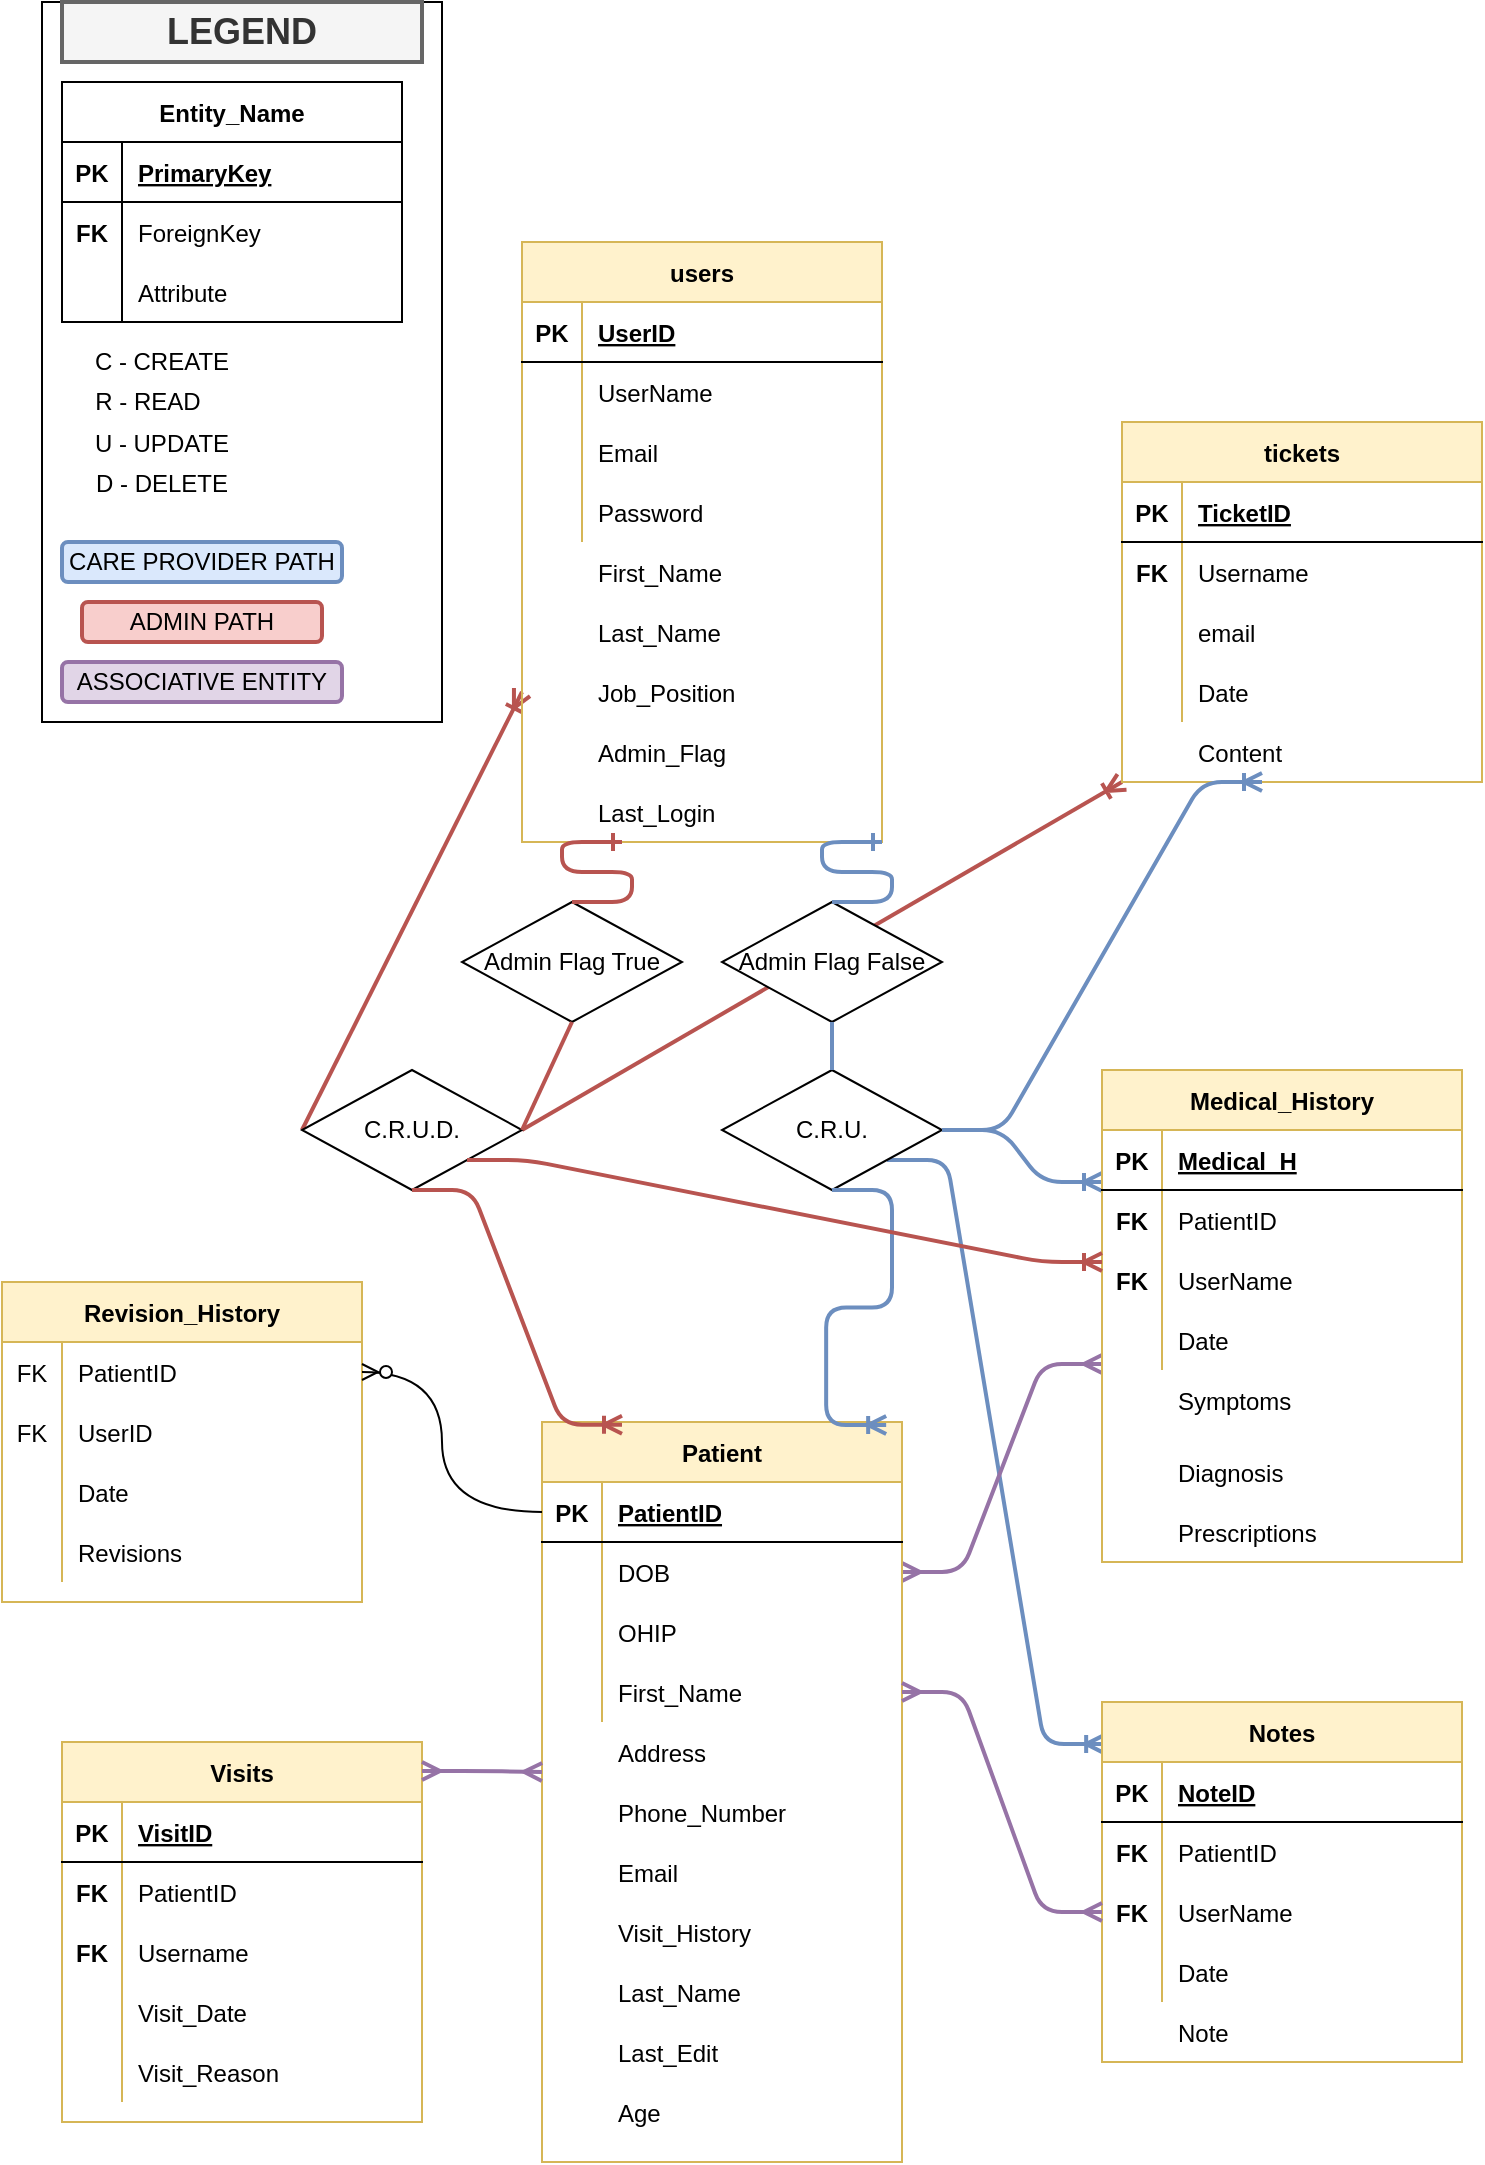 <mxfile version="14.8.6" type="device"><diagram id="3YZWn3QGLzififU0Lp0x" name="Page-1"><mxGraphModel dx="1877" dy="1612" grid="1" gridSize="10" guides="1" tooltips="1" connect="1" arrows="1" fold="1" page="1" pageScale="1" pageWidth="850" pageHeight="1100" math="0" shadow="0"><root><mxCell id="0"/><mxCell id="1" parent="0"/><mxCell id="DFQiEdYQeEmyRxxQ1sMs-18" value="" style="fontSize=12;html=1;endArrow=ERoneToMany;fillColor=#f8cecc;strokeColor=#b85450;strokeWidth=2;entryX=0;entryY=1;entryDx=0;entryDy=0;exitX=1;exitY=0.5;exitDx=0;exitDy=0;" parent="1" source="1s4Ber5O-nqfvoZF17Vu-79" target="DFQiEdYQeEmyRxxQ1sMs-1" edge="1"><mxGeometry width="100" height="100" relative="1" as="geometry"><mxPoint x="-590" y="-530" as="sourcePoint"/><mxPoint x="-580" y="-735" as="targetPoint"/></mxGeometry></mxCell><mxCell id="8oX_vaie-zXHeBbCJO-w-2" value="" style="edgeStyle=entityRelationEdgeStyle;fontSize=12;html=1;endArrow=ERoneToMany;entryX=0;entryY=0.867;entryDx=0;entryDy=0;entryPerimeter=0;fillColor=#dae8fc;strokeColor=#6c8ebf;strokeWidth=2;exitX=1;exitY=0.5;exitDx=0;exitDy=0;" parent="1" source="1s4Ber5O-nqfvoZF17Vu-80" target="xZL-qFnUQUyak9SlZ6Li-28" edge="1"><mxGeometry width="100" height="100" relative="1" as="geometry"><mxPoint x="-360" y="-550" as="sourcePoint"/><mxPoint x="-397.92" y="-368.52" as="targetPoint"/></mxGeometry></mxCell><mxCell id="8oX_vaie-zXHeBbCJO-w-3" value="" style="edgeStyle=entityRelationEdgeStyle;fontSize=12;html=1;endArrow=ERoneToMany;entryX=0.006;entryY=0.117;entryDx=0;entryDy=0;entryPerimeter=0;fillColor=#dae8fc;strokeColor=#6c8ebf;strokeWidth=2;exitX=1;exitY=1;exitDx=0;exitDy=0;" parent="1" source="1s4Ber5O-nqfvoZF17Vu-80" target="Gpl05uFU_-bUYU5mh2og-97" edge="1"><mxGeometry width="100" height="100" relative="1" as="geometry"><mxPoint x="-370" y="-516" as="sourcePoint"/><mxPoint x="-290" y="-489.99" as="targetPoint"/></mxGeometry></mxCell><mxCell id="xZL-qFnUQUyak9SlZ6Li-52" value="" style="edgeStyle=entityRelationEdgeStyle;fontSize=12;html=1;endArrow=ERmany;startArrow=ERmany;exitX=1;exitY=0.5;exitDx=0;exitDy=0;entryX=0;entryY=0.9;entryDx=0;entryDy=0;entryPerimeter=0;fillColor=#e1d5e7;strokeColor=#9673a6;strokeWidth=2;" parent="1" source="Gpl05uFU_-bUYU5mh2og-5" target="xZL-qFnUQUyak9SlZ6Li-37" edge="1"><mxGeometry width="100" height="100" relative="1" as="geometry"><mxPoint x="-390" y="-235" as="sourcePoint"/><mxPoint x="-240" y="-520" as="targetPoint"/></mxGeometry></mxCell><mxCell id="iMjjGklO4MdIPEDKhw3m-1" value="" style="fontSize=12;html=1;endArrow=ERoneToMany;fillColor=#f8cecc;strokeColor=#b85450;strokeWidth=2;exitX=0;exitY=0.5;exitDx=0;exitDy=0;entryX=0;entryY=0.75;entryDx=0;entryDy=0;" parent="1" source="1s4Ber5O-nqfvoZF17Vu-79" target="1s4Ber5O-nqfvoZF17Vu-39" edge="1"><mxGeometry width="100" height="100" relative="1" as="geometry"><mxPoint x="-730" y="-480" as="sourcePoint"/><mxPoint x="-590" y="-720" as="targetPoint"/></mxGeometry></mxCell><mxCell id="1s4Ber5O-nqfvoZF17Vu-122" value="" style="rounded=0;whiteSpace=wrap;html=1;" parent="1" vertex="1"><mxGeometry x="-830" y="-1090" width="200" height="360" as="geometry"/></mxCell><mxCell id="Gpl05uFU_-bUYU5mh2og-1" value="Patient" style="shape=table;startSize=30;container=1;collapsible=1;childLayout=tableLayout;fixedRows=1;rowLines=0;fontStyle=1;align=center;resizeLast=1;fillColor=#fff2cc;strokeColor=#d6b656;" parent="1" vertex="1"><mxGeometry x="-580" y="-380" width="180" height="370" as="geometry"/></mxCell><mxCell id="Gpl05uFU_-bUYU5mh2og-2" value="" style="shape=partialRectangle;collapsible=0;dropTarget=0;pointerEvents=0;fillColor=none;top=0;left=0;bottom=1;right=0;points=[[0,0.5],[1,0.5]];portConstraint=eastwest;" parent="Gpl05uFU_-bUYU5mh2og-1" vertex="1"><mxGeometry y="30" width="180" height="30" as="geometry"/></mxCell><mxCell id="Gpl05uFU_-bUYU5mh2og-3" value="PK" style="shape=partialRectangle;connectable=0;fillColor=none;top=0;left=0;bottom=0;right=0;fontStyle=1;overflow=hidden;" parent="Gpl05uFU_-bUYU5mh2og-2" vertex="1"><mxGeometry width="30" height="30" as="geometry"/></mxCell><mxCell id="Gpl05uFU_-bUYU5mh2og-4" value="PatientID" style="shape=partialRectangle;connectable=0;fillColor=none;top=0;left=0;bottom=0;right=0;align=left;spacingLeft=6;fontStyle=5;overflow=hidden;" parent="Gpl05uFU_-bUYU5mh2og-2" vertex="1"><mxGeometry x="30" width="150" height="30" as="geometry"/></mxCell><mxCell id="Gpl05uFU_-bUYU5mh2og-5" value="" style="shape=partialRectangle;collapsible=0;dropTarget=0;pointerEvents=0;fillColor=none;top=0;left=0;bottom=0;right=0;points=[[0,0.5],[1,0.5]];portConstraint=eastwest;" parent="Gpl05uFU_-bUYU5mh2og-1" vertex="1"><mxGeometry y="60" width="180" height="30" as="geometry"/></mxCell><mxCell id="Gpl05uFU_-bUYU5mh2og-6" value="" style="shape=partialRectangle;connectable=0;fillColor=none;top=0;left=0;bottom=0;right=0;editable=1;overflow=hidden;" parent="Gpl05uFU_-bUYU5mh2og-5" vertex="1"><mxGeometry width="30" height="30" as="geometry"/></mxCell><mxCell id="Gpl05uFU_-bUYU5mh2og-7" value="DOB" style="shape=partialRectangle;connectable=0;fillColor=none;top=0;left=0;bottom=0;right=0;align=left;spacingLeft=6;overflow=hidden;" parent="Gpl05uFU_-bUYU5mh2og-5" vertex="1"><mxGeometry x="30" width="150" height="30" as="geometry"/></mxCell><mxCell id="Gpl05uFU_-bUYU5mh2og-8" value="" style="shape=partialRectangle;collapsible=0;dropTarget=0;pointerEvents=0;fillColor=none;top=0;left=0;bottom=0;right=0;points=[[0,0.5],[1,0.5]];portConstraint=eastwest;" parent="Gpl05uFU_-bUYU5mh2og-1" vertex="1"><mxGeometry y="90" width="180" height="30" as="geometry"/></mxCell><mxCell id="Gpl05uFU_-bUYU5mh2og-9" value="" style="shape=partialRectangle;connectable=0;fillColor=none;top=0;left=0;bottom=0;right=0;editable=1;overflow=hidden;" parent="Gpl05uFU_-bUYU5mh2og-8" vertex="1"><mxGeometry width="30" height="30" as="geometry"/></mxCell><mxCell id="Gpl05uFU_-bUYU5mh2og-10" value="OHIP" style="shape=partialRectangle;connectable=0;fillColor=none;top=0;left=0;bottom=0;right=0;align=left;spacingLeft=6;overflow=hidden;" parent="Gpl05uFU_-bUYU5mh2og-8" vertex="1"><mxGeometry x="30" width="150" height="30" as="geometry"/></mxCell><mxCell id="Gpl05uFU_-bUYU5mh2og-11" value="" style="shape=partialRectangle;collapsible=0;dropTarget=0;pointerEvents=0;fillColor=none;top=0;left=0;bottom=0;right=0;points=[[0,0.5],[1,0.5]];portConstraint=eastwest;" parent="Gpl05uFU_-bUYU5mh2og-1" vertex="1"><mxGeometry y="120" width="180" height="30" as="geometry"/></mxCell><mxCell id="Gpl05uFU_-bUYU5mh2og-12" value="" style="shape=partialRectangle;connectable=0;fillColor=none;top=0;left=0;bottom=0;right=0;editable=1;overflow=hidden;" parent="Gpl05uFU_-bUYU5mh2og-11" vertex="1"><mxGeometry width="30" height="30" as="geometry"/></mxCell><mxCell id="Gpl05uFU_-bUYU5mh2og-13" value="First_Name" style="shape=partialRectangle;connectable=0;fillColor=none;top=0;left=0;bottom=0;right=0;align=left;spacingLeft=6;overflow=hidden;" parent="Gpl05uFU_-bUYU5mh2og-11" vertex="1"><mxGeometry x="30" width="150" height="30" as="geometry"/></mxCell><mxCell id="Gpl05uFU_-bUYU5mh2og-16" value="Visit_History" style="shape=partialRectangle;connectable=0;fillColor=none;top=0;left=0;bottom=0;right=0;align=left;spacingLeft=6;overflow=hidden;" parent="1" vertex="1"><mxGeometry x="-550" y="-140" width="150" height="30" as="geometry"/></mxCell><mxCell id="Gpl05uFU_-bUYU5mh2og-33" value="Address" style="shape=partialRectangle;connectable=0;fillColor=none;top=0;left=0;bottom=0;right=0;align=left;spacingLeft=6;overflow=hidden;" parent="1" vertex="1"><mxGeometry x="-550" y="-230" width="150" height="30" as="geometry"/></mxCell><mxCell id="Gpl05uFU_-bUYU5mh2og-34" value="Phone_Number" style="shape=partialRectangle;connectable=0;fillColor=none;top=0;left=0;bottom=0;right=0;align=left;spacingLeft=6;overflow=hidden;" parent="1" vertex="1"><mxGeometry x="-550" y="-200" width="150" height="30" as="geometry"/></mxCell><mxCell id="Gpl05uFU_-bUYU5mh2og-35" value="Email" style="shape=partialRectangle;connectable=0;fillColor=none;top=0;left=0;bottom=0;right=0;align=left;spacingLeft=6;overflow=hidden;" parent="1" vertex="1"><mxGeometry x="-550" y="-170" width="150" height="30" as="geometry"/></mxCell><mxCell id="Gpl05uFU_-bUYU5mh2og-95" value="Last_Name" style="shape=partialRectangle;connectable=0;fillColor=none;top=0;left=0;bottom=0;right=0;align=left;spacingLeft=6;overflow=hidden;" parent="1" vertex="1"><mxGeometry x="-550" y="-110" width="150" height="30" as="geometry"/></mxCell><mxCell id="Gpl05uFU_-bUYU5mh2og-97" value="Notes" style="shape=table;startSize=30;container=1;collapsible=1;childLayout=tableLayout;fixedRows=1;rowLines=0;fontStyle=1;align=center;resizeLast=1;fillColor=#fff2cc;strokeColor=#d6b656;" parent="1" vertex="1"><mxGeometry x="-300" y="-240" width="180" height="180" as="geometry"/></mxCell><mxCell id="Gpl05uFU_-bUYU5mh2og-98" value="" style="shape=partialRectangle;collapsible=0;dropTarget=0;pointerEvents=0;fillColor=none;top=0;left=0;bottom=1;right=0;points=[[0,0.5],[1,0.5]];portConstraint=eastwest;" parent="Gpl05uFU_-bUYU5mh2og-97" vertex="1"><mxGeometry y="30" width="180" height="30" as="geometry"/></mxCell><mxCell id="Gpl05uFU_-bUYU5mh2og-99" value="PK" style="shape=partialRectangle;connectable=0;fillColor=none;top=0;left=0;bottom=0;right=0;fontStyle=1;overflow=hidden;" parent="Gpl05uFU_-bUYU5mh2og-98" vertex="1"><mxGeometry width="30" height="30" as="geometry"/></mxCell><mxCell id="Gpl05uFU_-bUYU5mh2og-100" value="NoteID" style="shape=partialRectangle;connectable=0;fillColor=none;top=0;left=0;bottom=0;right=0;align=left;spacingLeft=6;fontStyle=5;overflow=hidden;" parent="Gpl05uFU_-bUYU5mh2og-98" vertex="1"><mxGeometry x="30" width="150" height="30" as="geometry"/></mxCell><mxCell id="Gpl05uFU_-bUYU5mh2og-101" value="" style="shape=partialRectangle;collapsible=0;dropTarget=0;pointerEvents=0;fillColor=none;top=0;left=0;bottom=0;right=0;points=[[0,0.5],[1,0.5]];portConstraint=eastwest;" parent="Gpl05uFU_-bUYU5mh2og-97" vertex="1"><mxGeometry y="60" width="180" height="30" as="geometry"/></mxCell><mxCell id="Gpl05uFU_-bUYU5mh2og-102" value="" style="shape=partialRectangle;connectable=0;fillColor=none;top=0;left=0;bottom=0;right=0;editable=1;overflow=hidden;" parent="Gpl05uFU_-bUYU5mh2og-101" vertex="1"><mxGeometry width="30" height="30" as="geometry"/></mxCell><mxCell id="Gpl05uFU_-bUYU5mh2og-103" value="PatientID" style="shape=partialRectangle;connectable=0;fillColor=none;top=0;left=0;bottom=0;right=0;align=left;spacingLeft=6;overflow=hidden;" parent="Gpl05uFU_-bUYU5mh2og-101" vertex="1"><mxGeometry x="30" width="150" height="30" as="geometry"/></mxCell><mxCell id="Gpl05uFU_-bUYU5mh2og-107" value="" style="shape=partialRectangle;collapsible=0;dropTarget=0;pointerEvents=0;fillColor=none;top=0;left=0;bottom=0;right=0;points=[[0,0.5],[1,0.5]];portConstraint=eastwest;" parent="Gpl05uFU_-bUYU5mh2og-97" vertex="1"><mxGeometry y="90" width="180" height="30" as="geometry"/></mxCell><mxCell id="Gpl05uFU_-bUYU5mh2og-108" value="" style="shape=partialRectangle;connectable=0;fillColor=none;top=0;left=0;bottom=0;right=0;editable=1;overflow=hidden;" parent="Gpl05uFU_-bUYU5mh2og-107" vertex="1"><mxGeometry width="30" height="30" as="geometry"/></mxCell><mxCell id="Gpl05uFU_-bUYU5mh2og-109" value="UserName" style="shape=partialRectangle;connectable=0;fillColor=none;top=0;left=0;bottom=0;right=0;align=left;spacingLeft=6;overflow=hidden;" parent="Gpl05uFU_-bUYU5mh2og-107" vertex="1"><mxGeometry x="30" width="150" height="30" as="geometry"/></mxCell><mxCell id="Gpl05uFU_-bUYU5mh2og-104" value="" style="shape=partialRectangle;collapsible=0;dropTarget=0;pointerEvents=0;fillColor=none;top=0;left=0;bottom=0;right=0;points=[[0,0.5],[1,0.5]];portConstraint=eastwest;" parent="Gpl05uFU_-bUYU5mh2og-97" vertex="1"><mxGeometry y="120" width="180" height="30" as="geometry"/></mxCell><mxCell id="Gpl05uFU_-bUYU5mh2og-105" value="" style="shape=partialRectangle;connectable=0;fillColor=none;top=0;left=0;bottom=0;right=0;editable=1;overflow=hidden;" parent="Gpl05uFU_-bUYU5mh2og-104" vertex="1"><mxGeometry width="30" height="30" as="geometry"/></mxCell><mxCell id="Gpl05uFU_-bUYU5mh2og-106" value="Date" style="shape=partialRectangle;connectable=0;fillColor=none;top=0;left=0;bottom=0;right=0;align=left;spacingLeft=6;overflow=hidden;" parent="Gpl05uFU_-bUYU5mh2og-104" vertex="1"><mxGeometry x="30" width="150" height="30" as="geometry"/></mxCell><mxCell id="Gpl05uFU_-bUYU5mh2og-123" value="Last_Edit" style="shape=partialRectangle;connectable=0;fillColor=none;top=0;left=0;bottom=0;right=0;align=left;spacingLeft=6;overflow=hidden;" parent="1" vertex="1"><mxGeometry x="-550" y="-80" width="150" height="30" as="geometry"/></mxCell><mxCell id="1s4Ber5O-nqfvoZF17Vu-39" value="users" style="shape=table;startSize=30;container=1;collapsible=1;childLayout=tableLayout;fixedRows=1;rowLines=0;fontStyle=1;align=center;resizeLast=1;fillColor=#fff2cc;strokeColor=#d6b656;" parent="1" vertex="1"><mxGeometry x="-590" y="-970" width="180" height="300" as="geometry"/></mxCell><mxCell id="1s4Ber5O-nqfvoZF17Vu-40" value="" style="shape=partialRectangle;collapsible=0;dropTarget=0;pointerEvents=0;fillColor=none;top=0;left=0;bottom=1;right=0;points=[[0,0.5],[1,0.5]];portConstraint=eastwest;" parent="1s4Ber5O-nqfvoZF17Vu-39" vertex="1"><mxGeometry y="30" width="180" height="30" as="geometry"/></mxCell><mxCell id="1s4Ber5O-nqfvoZF17Vu-41" value="PK" style="shape=partialRectangle;connectable=0;fillColor=none;top=0;left=0;bottom=0;right=0;fontStyle=1;overflow=hidden;" parent="1s4Ber5O-nqfvoZF17Vu-40" vertex="1"><mxGeometry width="30" height="30" as="geometry"/></mxCell><mxCell id="1s4Ber5O-nqfvoZF17Vu-42" value="UserID" style="shape=partialRectangle;connectable=0;fillColor=none;top=0;left=0;bottom=0;right=0;align=left;spacingLeft=6;fontStyle=5;overflow=hidden;" parent="1s4Ber5O-nqfvoZF17Vu-40" vertex="1"><mxGeometry x="30" width="150" height="30" as="geometry"/></mxCell><mxCell id="1s4Ber5O-nqfvoZF17Vu-43" value="" style="shape=partialRectangle;collapsible=0;dropTarget=0;pointerEvents=0;fillColor=none;top=0;left=0;bottom=0;right=0;points=[[0,0.5],[1,0.5]];portConstraint=eastwest;" parent="1s4Ber5O-nqfvoZF17Vu-39" vertex="1"><mxGeometry y="60" width="180" height="30" as="geometry"/></mxCell><mxCell id="1s4Ber5O-nqfvoZF17Vu-44" value="" style="shape=partialRectangle;connectable=0;fillColor=none;top=0;left=0;bottom=0;right=0;editable=1;overflow=hidden;" parent="1s4Ber5O-nqfvoZF17Vu-43" vertex="1"><mxGeometry width="30" height="30" as="geometry"/></mxCell><mxCell id="1s4Ber5O-nqfvoZF17Vu-45" value="UserName" style="shape=partialRectangle;connectable=0;fillColor=none;top=0;left=0;bottom=0;right=0;align=left;spacingLeft=6;overflow=hidden;" parent="1s4Ber5O-nqfvoZF17Vu-43" vertex="1"><mxGeometry x="30" width="150" height="30" as="geometry"/></mxCell><mxCell id="1s4Ber5O-nqfvoZF17Vu-46" value="" style="shape=partialRectangle;collapsible=0;dropTarget=0;pointerEvents=0;fillColor=none;top=0;left=0;bottom=0;right=0;points=[[0,0.5],[1,0.5]];portConstraint=eastwest;" parent="1s4Ber5O-nqfvoZF17Vu-39" vertex="1"><mxGeometry y="90" width="180" height="30" as="geometry"/></mxCell><mxCell id="1s4Ber5O-nqfvoZF17Vu-47" value="" style="shape=partialRectangle;connectable=0;fillColor=none;top=0;left=0;bottom=0;right=0;editable=1;overflow=hidden;" parent="1s4Ber5O-nqfvoZF17Vu-46" vertex="1"><mxGeometry width="30" height="30" as="geometry"/></mxCell><mxCell id="1s4Ber5O-nqfvoZF17Vu-48" value="Email" style="shape=partialRectangle;connectable=0;fillColor=none;top=0;left=0;bottom=0;right=0;align=left;spacingLeft=6;overflow=hidden;" parent="1s4Ber5O-nqfvoZF17Vu-46" vertex="1"><mxGeometry x="30" width="150" height="30" as="geometry"/></mxCell><mxCell id="1s4Ber5O-nqfvoZF17Vu-49" value="" style="shape=partialRectangle;collapsible=0;dropTarget=0;pointerEvents=0;fillColor=none;top=0;left=0;bottom=0;right=0;points=[[0,0.5],[1,0.5]];portConstraint=eastwest;" parent="1s4Ber5O-nqfvoZF17Vu-39" vertex="1"><mxGeometry y="120" width="180" height="30" as="geometry"/></mxCell><mxCell id="1s4Ber5O-nqfvoZF17Vu-50" value="" style="shape=partialRectangle;connectable=0;fillColor=none;top=0;left=0;bottom=0;right=0;editable=1;overflow=hidden;" parent="1s4Ber5O-nqfvoZF17Vu-49" vertex="1"><mxGeometry width="30" height="30" as="geometry"/></mxCell><mxCell id="1s4Ber5O-nqfvoZF17Vu-51" value="Password" style="shape=partialRectangle;connectable=0;fillColor=none;top=0;left=0;bottom=0;right=0;align=left;spacingLeft=6;overflow=hidden;" parent="1s4Ber5O-nqfvoZF17Vu-49" vertex="1"><mxGeometry x="30" width="150" height="30" as="geometry"/></mxCell><mxCell id="1s4Ber5O-nqfvoZF17Vu-52" value="Last_Login" style="shape=partialRectangle;connectable=0;fillColor=none;top=0;left=0;bottom=0;right=0;align=left;spacingLeft=6;overflow=hidden;" parent="1" vertex="1"><mxGeometry x="-560" y="-700" width="150" height="30" as="geometry"/></mxCell><mxCell id="1s4Ber5O-nqfvoZF17Vu-53" value="First_Name" style="shape=partialRectangle;connectable=0;fillColor=none;top=0;left=0;bottom=0;right=0;align=left;spacingLeft=6;overflow=hidden;" parent="1" vertex="1"><mxGeometry x="-560" y="-820" width="150" height="30" as="geometry"/></mxCell><mxCell id="1s4Ber5O-nqfvoZF17Vu-54" value="Last_Name" style="shape=partialRectangle;connectable=0;fillColor=none;top=0;left=0;bottom=0;right=0;align=left;spacingLeft=6;overflow=hidden;" parent="1" vertex="1"><mxGeometry x="-560" y="-790" width="150" height="30" as="geometry"/></mxCell><mxCell id="1s4Ber5O-nqfvoZF17Vu-71" value="Job_Position" style="shape=partialRectangle;connectable=0;fillColor=none;top=0;left=0;bottom=0;right=0;align=left;spacingLeft=6;overflow=hidden;" parent="1" vertex="1"><mxGeometry x="-560" y="-760" width="150" height="30" as="geometry"/></mxCell><mxCell id="1s4Ber5O-nqfvoZF17Vu-72" value="Admin_Flag" style="shape=partialRectangle;connectable=0;fillColor=none;top=0;left=0;bottom=0;right=0;align=left;spacingLeft=6;overflow=hidden;" parent="1" vertex="1"><mxGeometry x="-560" y="-730" width="150" height="30" as="geometry"/></mxCell><mxCell id="1s4Ber5O-nqfvoZF17Vu-73" value="Admin Flag True" style="rhombus;whiteSpace=wrap;html=1;" parent="1" vertex="1"><mxGeometry x="-620" y="-640" width="110" height="60" as="geometry"/></mxCell><mxCell id="1s4Ber5O-nqfvoZF17Vu-75" value="FK" style="shape=partialRectangle;connectable=0;fillColor=none;top=0;left=0;bottom=0;right=0;fontStyle=1;overflow=hidden;" parent="1" vertex="1"><mxGeometry x="-300" y="-180" width="30" height="30" as="geometry"/></mxCell><mxCell id="1s4Ber5O-nqfvoZF17Vu-76" value="Note" style="shape=partialRectangle;connectable=0;fillColor=none;top=0;left=0;bottom=0;right=0;align=left;spacingLeft=6;overflow=hidden;" parent="1" vertex="1"><mxGeometry x="-270" y="-90" width="150" height="30" as="geometry"/></mxCell><mxCell id="1s4Ber5O-nqfvoZF17Vu-77" value="Admin Flag False" style="rhombus;whiteSpace=wrap;html=1;" parent="1" vertex="1"><mxGeometry x="-490" y="-640" width="110" height="60" as="geometry"/></mxCell><mxCell id="1s4Ber5O-nqfvoZF17Vu-79" value="C.R.U.D." style="rhombus;whiteSpace=wrap;html=1;" parent="1" vertex="1"><mxGeometry x="-700" y="-556" width="110" height="60" as="geometry"/></mxCell><mxCell id="1s4Ber5O-nqfvoZF17Vu-80" value="C.R.U." style="rhombus;whiteSpace=wrap;html=1;" parent="1" vertex="1"><mxGeometry x="-490" y="-556" width="110" height="60" as="geometry"/></mxCell><mxCell id="1s4Ber5O-nqfvoZF17Vu-81" value="" style="edgeStyle=entityRelationEdgeStyle;fontSize=12;html=1;endArrow=ERone;endFill=1;exitX=0.5;exitY=0;exitDx=0;exitDy=0;fillColor=#dae8fc;strokeColor=#6c8ebf;strokeWidth=2;" parent="1" source="1s4Ber5O-nqfvoZF17Vu-77" edge="1"><mxGeometry width="100" height="100" relative="1" as="geometry"><mxPoint x="-340" y="-470" as="sourcePoint"/><mxPoint x="-410" y="-670" as="targetPoint"/></mxGeometry></mxCell><mxCell id="1s4Ber5O-nqfvoZF17Vu-82" value="" style="edgeStyle=entityRelationEdgeStyle;fontSize=12;html=1;endArrow=ERone;endFill=1;exitX=0.5;exitY=0;exitDx=0;exitDy=0;fillColor=#f8cecc;strokeColor=#b85450;strokeWidth=2;" parent="1" edge="1"><mxGeometry width="100" height="100" relative="1" as="geometry"><mxPoint x="-565.0" y="-640.0" as="sourcePoint"/><mxPoint x="-540.0" y="-670.0" as="targetPoint"/></mxGeometry></mxCell><mxCell id="1s4Ber5O-nqfvoZF17Vu-83" value="" style="edgeStyle=entityRelationEdgeStyle;fontSize=12;html=1;endArrow=ERoneToMany;entryX=0.956;entryY=0.004;entryDx=0;entryDy=0;entryPerimeter=0;fillColor=#dae8fc;strokeColor=#6c8ebf;strokeWidth=2;exitX=0.5;exitY=1;exitDx=0;exitDy=0;" parent="1" source="1s4Ber5O-nqfvoZF17Vu-80" target="Gpl05uFU_-bUYU5mh2og-1" edge="1"><mxGeometry width="100" height="100" relative="1" as="geometry"><mxPoint x="-430" y="-490" as="sourcePoint"/><mxPoint x="-350" y="-470" as="targetPoint"/></mxGeometry></mxCell><mxCell id="1s4Ber5O-nqfvoZF17Vu-84" value="" style="edgeStyle=entityRelationEdgeStyle;fontSize=12;html=1;endArrow=ERoneToMany;entryX=0.956;entryY=0.004;entryDx=0;entryDy=0;entryPerimeter=0;fillColor=#f8cecc;strokeColor=#b85450;strokeWidth=2;exitX=0.5;exitY=1;exitDx=0;exitDy=0;" parent="1" source="1s4Ber5O-nqfvoZF17Vu-79" edge="1"><mxGeometry width="100" height="100" relative="1" as="geometry"><mxPoint x="-665" y="-540" as="sourcePoint"/><mxPoint x="-540.0" y="-378.64" as="targetPoint"/></mxGeometry></mxCell><mxCell id="1s4Ber5O-nqfvoZF17Vu-85" value="" style="edgeStyle=entityRelationEdgeStyle;fontSize=12;html=1;endArrow=ERmany;startArrow=ERmany;entryX=0;entryY=0.5;entryDx=0;entryDy=0;exitX=1;exitY=0.5;exitDx=0;exitDy=0;fillColor=#e1d5e7;strokeColor=#9673a6;strokeWidth=2;" parent="1" source="Gpl05uFU_-bUYU5mh2og-11" target="Gpl05uFU_-bUYU5mh2og-107" edge="1"><mxGeometry width="100" height="100" relative="1" as="geometry"><mxPoint x="-350" y="-170" as="sourcePoint"/><mxPoint x="-250" y="-270" as="targetPoint"/></mxGeometry></mxCell><mxCell id="1s4Ber5O-nqfvoZF17Vu-86" value="" style="endArrow=none;html=1;entryX=0.5;entryY=1;entryDx=0;entryDy=0;fillColor=#f8cecc;strokeColor=#b85450;strokeWidth=2;exitX=1;exitY=0.5;exitDx=0;exitDy=0;" parent="1" source="1s4Ber5O-nqfvoZF17Vu-79" target="1s4Ber5O-nqfvoZF17Vu-73" edge="1"><mxGeometry width="50" height="50" relative="1" as="geometry"><mxPoint x="-590" y="-530" as="sourcePoint"/><mxPoint x="-540" y="-580" as="targetPoint"/></mxGeometry></mxCell><mxCell id="1s4Ber5O-nqfvoZF17Vu-87" value="" style="endArrow=none;html=1;entryX=0.5;entryY=1;entryDx=0;entryDy=0;fillColor=#dae8fc;strokeColor=#6c8ebf;strokeWidth=2;exitX=0.5;exitY=0;exitDx=0;exitDy=0;" parent="1" source="1s4Ber5O-nqfvoZF17Vu-80" target="1s4Ber5O-nqfvoZF17Vu-77" edge="1"><mxGeometry width="50" height="50" relative="1" as="geometry"><mxPoint x="-400" y="-570" as="sourcePoint"/><mxPoint x="-470" y="-579" as="targetPoint"/></mxGeometry></mxCell><mxCell id="1s4Ber5O-nqfvoZF17Vu-103" value="Entity_Name" style="shape=table;startSize=30;container=1;collapsible=1;childLayout=tableLayout;fixedRows=1;rowLines=0;fontStyle=1;align=center;resizeLast=1;" parent="1" vertex="1"><mxGeometry x="-820" y="-1050" width="170" height="120" as="geometry"/></mxCell><mxCell id="1s4Ber5O-nqfvoZF17Vu-104" value="" style="shape=partialRectangle;collapsible=0;dropTarget=0;pointerEvents=0;fillColor=none;top=0;left=0;bottom=1;right=0;points=[[0,0.5],[1,0.5]];portConstraint=eastwest;" parent="1s4Ber5O-nqfvoZF17Vu-103" vertex="1"><mxGeometry y="30" width="170" height="30" as="geometry"/></mxCell><mxCell id="1s4Ber5O-nqfvoZF17Vu-105" value="PK" style="shape=partialRectangle;connectable=0;fillColor=none;top=0;left=0;bottom=0;right=0;fontStyle=1;overflow=hidden;" parent="1s4Ber5O-nqfvoZF17Vu-104" vertex="1"><mxGeometry width="30" height="30" as="geometry"/></mxCell><mxCell id="1s4Ber5O-nqfvoZF17Vu-106" value="PrimaryKey" style="shape=partialRectangle;connectable=0;fillColor=none;top=0;left=0;bottom=0;right=0;align=left;spacingLeft=6;fontStyle=5;overflow=hidden;" parent="1s4Ber5O-nqfvoZF17Vu-104" vertex="1"><mxGeometry x="30" width="140" height="30" as="geometry"/></mxCell><mxCell id="1s4Ber5O-nqfvoZF17Vu-107" value="" style="shape=partialRectangle;collapsible=0;dropTarget=0;pointerEvents=0;fillColor=none;top=0;left=0;bottom=0;right=0;points=[[0,0.5],[1,0.5]];portConstraint=eastwest;" parent="1s4Ber5O-nqfvoZF17Vu-103" vertex="1"><mxGeometry y="60" width="170" height="30" as="geometry"/></mxCell><mxCell id="1s4Ber5O-nqfvoZF17Vu-108" value="" style="shape=partialRectangle;connectable=0;fillColor=none;top=0;left=0;bottom=0;right=0;editable=1;overflow=hidden;" parent="1s4Ber5O-nqfvoZF17Vu-107" vertex="1"><mxGeometry width="30" height="30" as="geometry"/></mxCell><mxCell id="1s4Ber5O-nqfvoZF17Vu-109" value="ForeignKey" style="shape=partialRectangle;connectable=0;fillColor=none;top=0;left=0;bottom=0;right=0;align=left;spacingLeft=6;overflow=hidden;" parent="1s4Ber5O-nqfvoZF17Vu-107" vertex="1"><mxGeometry x="30" width="140" height="30" as="geometry"/></mxCell><mxCell id="1s4Ber5O-nqfvoZF17Vu-110" value="" style="shape=partialRectangle;collapsible=0;dropTarget=0;pointerEvents=0;fillColor=none;top=0;left=0;bottom=0;right=0;points=[[0,0.5],[1,0.5]];portConstraint=eastwest;" parent="1s4Ber5O-nqfvoZF17Vu-103" vertex="1"><mxGeometry y="90" width="170" height="30" as="geometry"/></mxCell><mxCell id="1s4Ber5O-nqfvoZF17Vu-111" value="" style="shape=partialRectangle;connectable=0;fillColor=none;top=0;left=0;bottom=0;right=0;editable=1;overflow=hidden;" parent="1s4Ber5O-nqfvoZF17Vu-110" vertex="1"><mxGeometry width="30" height="30" as="geometry"/></mxCell><mxCell id="1s4Ber5O-nqfvoZF17Vu-112" value="Attribute" style="shape=partialRectangle;connectable=0;fillColor=none;top=0;left=0;bottom=0;right=0;align=left;spacingLeft=6;overflow=hidden;" parent="1s4Ber5O-nqfvoZF17Vu-110" vertex="1"><mxGeometry x="30" width="140" height="30" as="geometry"/></mxCell><mxCell id="1s4Ber5O-nqfvoZF17Vu-121" value="FK" style="shape=partialRectangle;connectable=0;fillColor=none;top=0;left=0;bottom=0;right=0;fontStyle=1;overflow=hidden;" parent="1" vertex="1"><mxGeometry x="-820" y="-990" width="30" height="30" as="geometry"/></mxCell><mxCell id="1s4Ber5O-nqfvoZF17Vu-123" value="LEGEND" style="text;html=1;strokeColor=#666666;fillColor=#f5f5f5;align=center;verticalAlign=middle;whiteSpace=wrap;rounded=0;fontColor=#333333;strokeWidth=2;fontSize=18;fontStyle=1" parent="1" vertex="1"><mxGeometry x="-820" y="-1090" width="180" height="30" as="geometry"/></mxCell><mxCell id="1s4Ber5O-nqfvoZF17Vu-124" value="C - CREATE" style="text;html=1;strokeColor=none;fillColor=none;align=center;verticalAlign=middle;whiteSpace=wrap;rounded=0;fontSize=12;" parent="1" vertex="1"><mxGeometry x="-820" y="-920" width="100" height="20" as="geometry"/></mxCell><mxCell id="1s4Ber5O-nqfvoZF17Vu-125" value="R - READ" style="text;html=1;strokeColor=none;fillColor=none;align=center;verticalAlign=middle;whiteSpace=wrap;rounded=0;fontSize=12;" parent="1" vertex="1"><mxGeometry x="-827" y="-900" width="100" height="20" as="geometry"/></mxCell><mxCell id="1s4Ber5O-nqfvoZF17Vu-126" value="U - UPDATE" style="text;html=1;strokeColor=none;fillColor=none;align=center;verticalAlign=middle;whiteSpace=wrap;rounded=0;fontSize=12;" parent="1" vertex="1"><mxGeometry x="-820" y="-884" width="100" height="30" as="geometry"/></mxCell><mxCell id="1s4Ber5O-nqfvoZF17Vu-127" value="D - DELETE" style="text;html=1;strokeColor=none;fillColor=none;align=center;verticalAlign=middle;whiteSpace=wrap;rounded=0;fontSize=12;" parent="1" vertex="1"><mxGeometry x="-820" y="-864" width="100" height="30" as="geometry"/></mxCell><mxCell id="1s4Ber5O-nqfvoZF17Vu-132" value="CARE PROVIDER PATH" style="rounded=1;whiteSpace=wrap;html=1;fontSize=12;strokeWidth=2;fillColor=#dae8fc;strokeColor=#6c8ebf;" parent="1" vertex="1"><mxGeometry x="-820" y="-820" width="140" height="20" as="geometry"/></mxCell><mxCell id="1s4Ber5O-nqfvoZF17Vu-133" value="ADMIN PATH" style="rounded=1;whiteSpace=wrap;html=1;fontSize=12;strokeWidth=2;fillColor=#f8cecc;strokeColor=#b85450;" parent="1" vertex="1"><mxGeometry x="-810" y="-790" width="120" height="20" as="geometry"/></mxCell><mxCell id="xZL-qFnUQUyak9SlZ6Li-1" value="FK" style="shape=partialRectangle;connectable=0;fillColor=none;top=0;left=0;bottom=0;right=0;fontStyle=1;overflow=hidden;" parent="1" vertex="1"><mxGeometry x="-300" y="-150" width="30" height="30" as="geometry"/></mxCell><mxCell id="xZL-qFnUQUyak9SlZ6Li-2" value="Visits" style="shape=table;startSize=30;container=1;collapsible=1;childLayout=tableLayout;fixedRows=1;rowLines=0;fontStyle=1;align=center;resizeLast=1;fillColor=#fff2cc;strokeColor=#d6b656;" parent="1" vertex="1"><mxGeometry x="-820" y="-220" width="180" height="190" as="geometry"/></mxCell><mxCell id="xZL-qFnUQUyak9SlZ6Li-3" value="" style="shape=partialRectangle;collapsible=0;dropTarget=0;pointerEvents=0;fillColor=none;top=0;left=0;bottom=1;right=0;points=[[0,0.5],[1,0.5]];portConstraint=eastwest;" parent="xZL-qFnUQUyak9SlZ6Li-2" vertex="1"><mxGeometry y="30" width="180" height="30" as="geometry"/></mxCell><mxCell id="xZL-qFnUQUyak9SlZ6Li-4" value="PK" style="shape=partialRectangle;connectable=0;fillColor=none;top=0;left=0;bottom=0;right=0;fontStyle=1;overflow=hidden;" parent="xZL-qFnUQUyak9SlZ6Li-3" vertex="1"><mxGeometry width="30" height="30" as="geometry"/></mxCell><mxCell id="xZL-qFnUQUyak9SlZ6Li-5" value="VisitID" style="shape=partialRectangle;connectable=0;fillColor=none;top=0;left=0;bottom=0;right=0;align=left;spacingLeft=6;fontStyle=5;overflow=hidden;" parent="xZL-qFnUQUyak9SlZ6Li-3" vertex="1"><mxGeometry x="30" width="150" height="30" as="geometry"/></mxCell><mxCell id="xZL-qFnUQUyak9SlZ6Li-6" value="" style="shape=partialRectangle;collapsible=0;dropTarget=0;pointerEvents=0;fillColor=none;top=0;left=0;bottom=0;right=0;points=[[0,0.5],[1,0.5]];portConstraint=eastwest;" parent="xZL-qFnUQUyak9SlZ6Li-2" vertex="1"><mxGeometry y="60" width="180" height="30" as="geometry"/></mxCell><mxCell id="xZL-qFnUQUyak9SlZ6Li-7" value="" style="shape=partialRectangle;connectable=0;fillColor=none;top=0;left=0;bottom=0;right=0;editable=1;overflow=hidden;" parent="xZL-qFnUQUyak9SlZ6Li-6" vertex="1"><mxGeometry width="30" height="30" as="geometry"/></mxCell><mxCell id="xZL-qFnUQUyak9SlZ6Li-8" value="PatientID" style="shape=partialRectangle;connectable=0;fillColor=none;top=0;left=0;bottom=0;right=0;align=left;spacingLeft=6;overflow=hidden;" parent="xZL-qFnUQUyak9SlZ6Li-6" vertex="1"><mxGeometry x="30" width="150" height="30" as="geometry"/></mxCell><mxCell id="xZL-qFnUQUyak9SlZ6Li-9" value="" style="shape=partialRectangle;collapsible=0;dropTarget=0;pointerEvents=0;fillColor=none;top=0;left=0;bottom=0;right=0;points=[[0,0.5],[1,0.5]];portConstraint=eastwest;" parent="xZL-qFnUQUyak9SlZ6Li-2" vertex="1"><mxGeometry y="90" width="180" height="30" as="geometry"/></mxCell><mxCell id="xZL-qFnUQUyak9SlZ6Li-10" value="" style="shape=partialRectangle;connectable=0;fillColor=none;top=0;left=0;bottom=0;right=0;editable=1;overflow=hidden;" parent="xZL-qFnUQUyak9SlZ6Li-9" vertex="1"><mxGeometry width="30" height="30" as="geometry"/></mxCell><mxCell id="xZL-qFnUQUyak9SlZ6Li-11" value="" style="shape=partialRectangle;connectable=0;fillColor=none;top=0;left=0;bottom=0;right=0;align=left;spacingLeft=6;overflow=hidden;" parent="xZL-qFnUQUyak9SlZ6Li-9" vertex="1"><mxGeometry x="30" width="150" height="30" as="geometry"/></mxCell><mxCell id="xZL-qFnUQUyak9SlZ6Li-12" value="" style="shape=partialRectangle;collapsible=0;dropTarget=0;pointerEvents=0;fillColor=none;top=0;left=0;bottom=0;right=0;points=[[0,0.5],[1,0.5]];portConstraint=eastwest;" parent="xZL-qFnUQUyak9SlZ6Li-2" vertex="1"><mxGeometry y="120" width="180" height="30" as="geometry"/></mxCell><mxCell id="xZL-qFnUQUyak9SlZ6Li-13" value="" style="shape=partialRectangle;connectable=0;fillColor=none;top=0;left=0;bottom=0;right=0;editable=1;overflow=hidden;" parent="xZL-qFnUQUyak9SlZ6Li-12" vertex="1"><mxGeometry width="30" height="30" as="geometry"/></mxCell><mxCell id="xZL-qFnUQUyak9SlZ6Li-14" value="Visit_Date" style="shape=partialRectangle;connectable=0;fillColor=none;top=0;left=0;bottom=0;right=0;align=left;spacingLeft=6;overflow=hidden;" parent="xZL-qFnUQUyak9SlZ6Li-12" vertex="1"><mxGeometry x="30" width="150" height="30" as="geometry"/></mxCell><mxCell id="sIOzXa_3uAYIFIn4ZZdo-1" style="shape=partialRectangle;collapsible=0;dropTarget=0;pointerEvents=0;fillColor=none;top=0;left=0;bottom=0;right=0;points=[[0,0.5],[1,0.5]];portConstraint=eastwest;" vertex="1" parent="xZL-qFnUQUyak9SlZ6Li-2"><mxGeometry y="150" width="180" height="30" as="geometry"/></mxCell><mxCell id="sIOzXa_3uAYIFIn4ZZdo-2" style="shape=partialRectangle;connectable=0;fillColor=none;top=0;left=0;bottom=0;right=0;editable=1;overflow=hidden;" vertex="1" parent="sIOzXa_3uAYIFIn4ZZdo-1"><mxGeometry width="30" height="30" as="geometry"/></mxCell><mxCell id="sIOzXa_3uAYIFIn4ZZdo-3" value="Visit_Reason" style="shape=partialRectangle;connectable=0;fillColor=none;top=0;left=0;bottom=0;right=0;align=left;spacingLeft=6;overflow=hidden;" vertex="1" parent="sIOzXa_3uAYIFIn4ZZdo-1"><mxGeometry x="30" width="150" height="30" as="geometry"/></mxCell><mxCell id="xZL-qFnUQUyak9SlZ6Li-15" value="FK" style="shape=partialRectangle;connectable=0;fillColor=none;top=0;left=0;bottom=0;right=0;fontStyle=1;overflow=hidden;" parent="1" vertex="1"><mxGeometry x="-820" y="-160" width="30" height="30" as="geometry"/></mxCell><mxCell id="xZL-qFnUQUyak9SlZ6Li-18" value="" style="edgeStyle=entityRelationEdgeStyle;fontSize=12;html=1;endArrow=ERmany;startArrow=ERmany;fillColor=#e1d5e7;strokeColor=#9673a6;strokeWidth=2;" parent="1" edge="1"><mxGeometry width="100" height="100" relative="1" as="geometry"><mxPoint x="-640" y="-205.5" as="sourcePoint"/><mxPoint x="-580" y="-205" as="targetPoint"/></mxGeometry></mxCell><mxCell id="xZL-qFnUQUyak9SlZ6Li-21" value="Age" style="shape=partialRectangle;connectable=0;fillColor=none;top=0;left=0;bottom=0;right=0;align=left;spacingLeft=6;overflow=hidden;" parent="1" vertex="1"><mxGeometry x="-550" y="-50" width="150" height="30" as="geometry"/></mxCell><mxCell id="xZL-qFnUQUyak9SlZ6Li-27" value="Medical_History" style="shape=table;startSize=30;container=1;collapsible=1;childLayout=tableLayout;fixedRows=1;rowLines=0;fontStyle=1;align=center;resizeLast=1;fillColor=#fff2cc;strokeColor=#d6b656;" parent="1" vertex="1"><mxGeometry x="-300" y="-556" width="180" height="246" as="geometry"/></mxCell><mxCell id="xZL-qFnUQUyak9SlZ6Li-28" value="" style="shape=partialRectangle;collapsible=0;dropTarget=0;pointerEvents=0;fillColor=none;top=0;left=0;bottom=1;right=0;points=[[0,0.5],[1,0.5]];portConstraint=eastwest;" parent="xZL-qFnUQUyak9SlZ6Li-27" vertex="1"><mxGeometry y="30" width="180" height="30" as="geometry"/></mxCell><mxCell id="xZL-qFnUQUyak9SlZ6Li-29" value="PK" style="shape=partialRectangle;connectable=0;fillColor=none;top=0;left=0;bottom=0;right=0;fontStyle=1;overflow=hidden;" parent="xZL-qFnUQUyak9SlZ6Li-28" vertex="1"><mxGeometry width="30" height="30" as="geometry"/></mxCell><mxCell id="xZL-qFnUQUyak9SlZ6Li-30" value="Medical_H" style="shape=partialRectangle;connectable=0;fillColor=none;top=0;left=0;bottom=0;right=0;align=left;spacingLeft=6;fontStyle=5;overflow=hidden;" parent="xZL-qFnUQUyak9SlZ6Li-28" vertex="1"><mxGeometry x="30" width="150" height="30" as="geometry"/></mxCell><mxCell id="xZL-qFnUQUyak9SlZ6Li-31" value="" style="shape=partialRectangle;collapsible=0;dropTarget=0;pointerEvents=0;fillColor=none;top=0;left=0;bottom=0;right=0;points=[[0,0.5],[1,0.5]];portConstraint=eastwest;" parent="xZL-qFnUQUyak9SlZ6Li-27" vertex="1"><mxGeometry y="60" width="180" height="30" as="geometry"/></mxCell><mxCell id="xZL-qFnUQUyak9SlZ6Li-32" value="" style="shape=partialRectangle;connectable=0;fillColor=none;top=0;left=0;bottom=0;right=0;editable=1;overflow=hidden;" parent="xZL-qFnUQUyak9SlZ6Li-31" vertex="1"><mxGeometry width="30" height="30" as="geometry"/></mxCell><mxCell id="xZL-qFnUQUyak9SlZ6Li-33" value="PatientID" style="shape=partialRectangle;connectable=0;fillColor=none;top=0;left=0;bottom=0;right=0;align=left;spacingLeft=6;overflow=hidden;" parent="xZL-qFnUQUyak9SlZ6Li-31" vertex="1"><mxGeometry x="30" width="150" height="30" as="geometry"/></mxCell><mxCell id="xZL-qFnUQUyak9SlZ6Li-34" value="" style="shape=partialRectangle;collapsible=0;dropTarget=0;pointerEvents=0;fillColor=none;top=0;left=0;bottom=0;right=0;points=[[0,0.5],[1,0.5]];portConstraint=eastwest;" parent="xZL-qFnUQUyak9SlZ6Li-27" vertex="1"><mxGeometry y="90" width="180" height="30" as="geometry"/></mxCell><mxCell id="xZL-qFnUQUyak9SlZ6Li-35" value="" style="shape=partialRectangle;connectable=0;fillColor=none;top=0;left=0;bottom=0;right=0;editable=1;overflow=hidden;" parent="xZL-qFnUQUyak9SlZ6Li-34" vertex="1"><mxGeometry width="30" height="30" as="geometry"/></mxCell><mxCell id="xZL-qFnUQUyak9SlZ6Li-36" value="UserName" style="shape=partialRectangle;connectable=0;fillColor=none;top=0;left=0;bottom=0;right=0;align=left;spacingLeft=6;overflow=hidden;" parent="xZL-qFnUQUyak9SlZ6Li-34" vertex="1"><mxGeometry x="30" width="150" height="30" as="geometry"/></mxCell><mxCell id="xZL-qFnUQUyak9SlZ6Li-37" value="" style="shape=partialRectangle;collapsible=0;dropTarget=0;pointerEvents=0;fillColor=none;top=0;left=0;bottom=0;right=0;points=[[0,0.5],[1,0.5]];portConstraint=eastwest;" parent="xZL-qFnUQUyak9SlZ6Li-27" vertex="1"><mxGeometry y="120" width="180" height="30" as="geometry"/></mxCell><mxCell id="xZL-qFnUQUyak9SlZ6Li-38" value="" style="shape=partialRectangle;connectable=0;fillColor=none;top=0;left=0;bottom=0;right=0;editable=1;overflow=hidden;" parent="xZL-qFnUQUyak9SlZ6Li-37" vertex="1"><mxGeometry width="30" height="30" as="geometry"/></mxCell><mxCell id="xZL-qFnUQUyak9SlZ6Li-39" value="Date" style="shape=partialRectangle;connectable=0;fillColor=none;top=0;left=0;bottom=0;right=0;align=left;spacingLeft=6;overflow=hidden;" parent="xZL-qFnUQUyak9SlZ6Li-37" vertex="1"><mxGeometry x="30" width="150" height="30" as="geometry"/></mxCell><mxCell id="xZL-qFnUQUyak9SlZ6Li-40" value="FK" style="shape=partialRectangle;connectable=0;fillColor=none;top=0;left=0;bottom=0;right=0;fontStyle=1;overflow=hidden;" parent="1" vertex="1"><mxGeometry x="-300" y="-496" width="30" height="30" as="geometry"/></mxCell><mxCell id="xZL-qFnUQUyak9SlZ6Li-41" value="Symptoms" style="shape=partialRectangle;connectable=0;fillColor=none;top=0;left=0;bottom=0;right=0;align=left;spacingLeft=6;overflow=hidden;" parent="1" vertex="1"><mxGeometry x="-270" y="-406" width="150" height="30" as="geometry"/></mxCell><mxCell id="xZL-qFnUQUyak9SlZ6Li-42" value="FK" style="shape=partialRectangle;connectable=0;fillColor=none;top=0;left=0;bottom=0;right=0;fontStyle=1;overflow=hidden;" parent="1" vertex="1"><mxGeometry x="-300" y="-466" width="30" height="30" as="geometry"/></mxCell><mxCell id="xZL-qFnUQUyak9SlZ6Li-46" value="Username" style="shape=partialRectangle;connectable=0;fillColor=none;top=0;left=0;bottom=0;right=0;align=left;spacingLeft=6;overflow=hidden;" parent="1" vertex="1"><mxGeometry x="-790" y="-130" width="150" height="30" as="geometry"/></mxCell><mxCell id="xZL-qFnUQUyak9SlZ6Li-47" value="FK" style="shape=partialRectangle;connectable=0;fillColor=none;top=0;left=0;bottom=0;right=0;fontStyle=1;overflow=hidden;" parent="1" vertex="1"><mxGeometry x="-820" y="-130" width="30" height="30" as="geometry"/></mxCell><mxCell id="xZL-qFnUQUyak9SlZ6Li-48" value="Diagnosis" style="shape=partialRectangle;connectable=0;fillColor=none;top=0;left=0;bottom=0;right=0;align=left;spacingLeft=6;overflow=hidden;" parent="1" vertex="1"><mxGeometry x="-270" y="-370" width="150" height="30" as="geometry"/></mxCell><mxCell id="xZL-qFnUQUyak9SlZ6Li-49" value="Prescriptions" style="shape=partialRectangle;connectable=0;fillColor=none;top=0;left=0;bottom=0;right=0;align=left;spacingLeft=6;overflow=hidden;" parent="1" vertex="1"><mxGeometry x="-270" y="-340" width="150" height="30" as="geometry"/></mxCell><mxCell id="xZL-qFnUQUyak9SlZ6Li-53" value="ASSOCIATIVE ENTITY" style="rounded=1;whiteSpace=wrap;html=1;fontSize=12;strokeWidth=2;fillColor=#e1d5e7;strokeColor=#9673a6;" parent="1" vertex="1"><mxGeometry x="-820" y="-760" width="140" height="20" as="geometry"/></mxCell><mxCell id="8oX_vaie-zXHeBbCJO-w-1" value="" style="edgeStyle=entityRelationEdgeStyle;fontSize=12;html=1;endArrow=ERoneToMany;fillColor=#f8cecc;strokeColor=#b85450;strokeWidth=2;exitX=1;exitY=1;exitDx=0;exitDy=0;" parent="1" source="1s4Ber5O-nqfvoZF17Vu-79" edge="1"><mxGeometry width="100" height="100" relative="1" as="geometry"><mxPoint x="-600" y="-520" as="sourcePoint"/><mxPoint x="-300" y="-460" as="targetPoint"/></mxGeometry></mxCell><mxCell id="DFQiEdYQeEmyRxxQ1sMs-1" value="tickets" style="shape=table;startSize=30;container=1;collapsible=1;childLayout=tableLayout;fixedRows=1;rowLines=0;fontStyle=1;align=center;resizeLast=1;fillColor=#fff2cc;strokeColor=#d6b656;" parent="1" vertex="1"><mxGeometry x="-290" y="-880" width="180" height="180" as="geometry"/></mxCell><mxCell id="DFQiEdYQeEmyRxxQ1sMs-2" value="" style="shape=partialRectangle;collapsible=0;dropTarget=0;pointerEvents=0;fillColor=none;top=0;left=0;bottom=1;right=0;points=[[0,0.5],[1,0.5]];portConstraint=eastwest;" parent="DFQiEdYQeEmyRxxQ1sMs-1" vertex="1"><mxGeometry y="30" width="180" height="30" as="geometry"/></mxCell><mxCell id="DFQiEdYQeEmyRxxQ1sMs-3" value="PK" style="shape=partialRectangle;connectable=0;fillColor=none;top=0;left=0;bottom=0;right=0;fontStyle=1;overflow=hidden;" parent="DFQiEdYQeEmyRxxQ1sMs-2" vertex="1"><mxGeometry width="30" height="30" as="geometry"/></mxCell><mxCell id="DFQiEdYQeEmyRxxQ1sMs-4" value="TicketID" style="shape=partialRectangle;connectable=0;fillColor=none;top=0;left=0;bottom=0;right=0;align=left;spacingLeft=6;fontStyle=5;overflow=hidden;" parent="DFQiEdYQeEmyRxxQ1sMs-2" vertex="1"><mxGeometry x="30" width="150" height="30" as="geometry"/></mxCell><mxCell id="DFQiEdYQeEmyRxxQ1sMs-5" value="" style="shape=partialRectangle;collapsible=0;dropTarget=0;pointerEvents=0;fillColor=none;top=0;left=0;bottom=0;right=0;points=[[0,0.5],[1,0.5]];portConstraint=eastwest;" parent="DFQiEdYQeEmyRxxQ1sMs-1" vertex="1"><mxGeometry y="60" width="180" height="30" as="geometry"/></mxCell><mxCell id="DFQiEdYQeEmyRxxQ1sMs-6" value="" style="shape=partialRectangle;connectable=0;fillColor=none;top=0;left=0;bottom=0;right=0;editable=1;overflow=hidden;" parent="DFQiEdYQeEmyRxxQ1sMs-5" vertex="1"><mxGeometry width="30" height="30" as="geometry"/></mxCell><mxCell id="DFQiEdYQeEmyRxxQ1sMs-7" value="Username" style="shape=partialRectangle;connectable=0;fillColor=none;top=0;left=0;bottom=0;right=0;align=left;spacingLeft=6;overflow=hidden;" parent="DFQiEdYQeEmyRxxQ1sMs-5" vertex="1"><mxGeometry x="30" width="150" height="30" as="geometry"/></mxCell><mxCell id="DFQiEdYQeEmyRxxQ1sMs-8" value="" style="shape=partialRectangle;collapsible=0;dropTarget=0;pointerEvents=0;fillColor=none;top=0;left=0;bottom=0;right=0;points=[[0,0.5],[1,0.5]];portConstraint=eastwest;" parent="DFQiEdYQeEmyRxxQ1sMs-1" vertex="1"><mxGeometry y="90" width="180" height="30" as="geometry"/></mxCell><mxCell id="DFQiEdYQeEmyRxxQ1sMs-9" value="" style="shape=partialRectangle;connectable=0;fillColor=none;top=0;left=0;bottom=0;right=0;editable=1;overflow=hidden;" parent="DFQiEdYQeEmyRxxQ1sMs-8" vertex="1"><mxGeometry width="30" height="30" as="geometry"/></mxCell><mxCell id="DFQiEdYQeEmyRxxQ1sMs-10" value="email" style="shape=partialRectangle;connectable=0;fillColor=none;top=0;left=0;bottom=0;right=0;align=left;spacingLeft=6;overflow=hidden;" parent="DFQiEdYQeEmyRxxQ1sMs-8" vertex="1"><mxGeometry x="30" width="150" height="30" as="geometry"/></mxCell><mxCell id="DFQiEdYQeEmyRxxQ1sMs-11" value="" style="shape=partialRectangle;collapsible=0;dropTarget=0;pointerEvents=0;fillColor=none;top=0;left=0;bottom=0;right=0;points=[[0,0.5],[1,0.5]];portConstraint=eastwest;" parent="DFQiEdYQeEmyRxxQ1sMs-1" vertex="1"><mxGeometry y="120" width="180" height="30" as="geometry"/></mxCell><mxCell id="DFQiEdYQeEmyRxxQ1sMs-12" value="" style="shape=partialRectangle;connectable=0;fillColor=none;top=0;left=0;bottom=0;right=0;editable=1;overflow=hidden;" parent="DFQiEdYQeEmyRxxQ1sMs-11" vertex="1"><mxGeometry width="30" height="30" as="geometry"/></mxCell><mxCell id="DFQiEdYQeEmyRxxQ1sMs-13" value="Date" style="shape=partialRectangle;connectable=0;fillColor=none;top=0;left=0;bottom=0;right=0;align=left;spacingLeft=6;overflow=hidden;" parent="DFQiEdYQeEmyRxxQ1sMs-11" vertex="1"><mxGeometry x="30" width="150" height="30" as="geometry"/></mxCell><mxCell id="DFQiEdYQeEmyRxxQ1sMs-14" value="FK" style="shape=partialRectangle;connectable=0;fillColor=none;top=0;left=0;bottom=0;right=0;fontStyle=1;overflow=hidden;" parent="1" vertex="1"><mxGeometry x="-290" y="-820" width="30" height="30" as="geometry"/></mxCell><mxCell id="DFQiEdYQeEmyRxxQ1sMs-15" value="Content" style="shape=partialRectangle;connectable=0;fillColor=none;top=0;left=0;bottom=0;right=0;align=left;spacingLeft=6;overflow=hidden;" parent="1" vertex="1"><mxGeometry x="-260" y="-730" width="150" height="30" as="geometry"/></mxCell><mxCell id="DFQiEdYQeEmyRxxQ1sMs-19" value="" style="edgeStyle=entityRelationEdgeStyle;fontSize=12;html=1;endArrow=ERoneToMany;fillColor=#dae8fc;strokeColor=#6c8ebf;strokeWidth=2;exitX=1;exitY=0.5;exitDx=0;exitDy=0;" parent="1" source="1s4Ber5O-nqfvoZF17Vu-80" edge="1"><mxGeometry width="100" height="100" relative="1" as="geometry"><mxPoint x="-210" y="-620" as="sourcePoint"/><mxPoint x="-220" y="-700" as="targetPoint"/></mxGeometry></mxCell><mxCell id="sIOzXa_3uAYIFIn4ZZdo-4" value="Revision_History" style="shape=table;startSize=30;container=1;collapsible=1;childLayout=tableLayout;fixedRows=1;rowLines=0;fontStyle=1;align=center;resizeLast=1;fillColor=#fff2cc;strokeColor=#d6b656;" vertex="1" parent="1"><mxGeometry x="-850" y="-450" width="180" height="160" as="geometry"/></mxCell><mxCell id="sIOzXa_3uAYIFIn4ZZdo-8" value="" style="shape=partialRectangle;collapsible=0;dropTarget=0;pointerEvents=0;fillColor=none;top=0;left=0;bottom=0;right=0;points=[[0,0.5],[1,0.5]];portConstraint=eastwest;" vertex="1" parent="sIOzXa_3uAYIFIn4ZZdo-4"><mxGeometry y="30" width="180" height="30" as="geometry"/></mxCell><mxCell id="sIOzXa_3uAYIFIn4ZZdo-9" value="FK" style="shape=partialRectangle;connectable=0;fillColor=none;top=0;left=0;bottom=0;right=0;editable=1;overflow=hidden;" vertex="1" parent="sIOzXa_3uAYIFIn4ZZdo-8"><mxGeometry width="30" height="30" as="geometry"/></mxCell><mxCell id="sIOzXa_3uAYIFIn4ZZdo-10" value="PatientID" style="shape=partialRectangle;connectable=0;fillColor=none;top=0;left=0;bottom=0;right=0;align=left;spacingLeft=6;overflow=hidden;" vertex="1" parent="sIOzXa_3uAYIFIn4ZZdo-8"><mxGeometry x="30" width="150" height="30" as="geometry"/></mxCell><mxCell id="sIOzXa_3uAYIFIn4ZZdo-11" value="" style="shape=partialRectangle;collapsible=0;dropTarget=0;pointerEvents=0;fillColor=none;top=0;left=0;bottom=0;right=0;points=[[0,0.5],[1,0.5]];portConstraint=eastwest;" vertex="1" parent="sIOzXa_3uAYIFIn4ZZdo-4"><mxGeometry y="60" width="180" height="30" as="geometry"/></mxCell><mxCell id="sIOzXa_3uAYIFIn4ZZdo-12" value="FK" style="shape=partialRectangle;connectable=0;fillColor=none;top=0;left=0;bottom=0;right=0;editable=1;overflow=hidden;" vertex="1" parent="sIOzXa_3uAYIFIn4ZZdo-11"><mxGeometry width="30" height="30" as="geometry"/></mxCell><mxCell id="sIOzXa_3uAYIFIn4ZZdo-13" value="UserID" style="shape=partialRectangle;connectable=0;fillColor=none;top=0;left=0;bottom=0;right=0;align=left;spacingLeft=6;overflow=hidden;" vertex="1" parent="sIOzXa_3uAYIFIn4ZZdo-11"><mxGeometry x="30" width="150" height="30" as="geometry"/></mxCell><mxCell id="sIOzXa_3uAYIFIn4ZZdo-14" value="" style="shape=partialRectangle;collapsible=0;dropTarget=0;pointerEvents=0;fillColor=none;top=0;left=0;bottom=0;right=0;points=[[0,0.5],[1,0.5]];portConstraint=eastwest;" vertex="1" parent="sIOzXa_3uAYIFIn4ZZdo-4"><mxGeometry y="90" width="180" height="30" as="geometry"/></mxCell><mxCell id="sIOzXa_3uAYIFIn4ZZdo-15" value="" style="shape=partialRectangle;connectable=0;fillColor=none;top=0;left=0;bottom=0;right=0;editable=1;overflow=hidden;" vertex="1" parent="sIOzXa_3uAYIFIn4ZZdo-14"><mxGeometry width="30" height="30" as="geometry"/></mxCell><mxCell id="sIOzXa_3uAYIFIn4ZZdo-16" value="Date" style="shape=partialRectangle;connectable=0;fillColor=none;top=0;left=0;bottom=0;right=0;align=left;spacingLeft=6;overflow=hidden;" vertex="1" parent="sIOzXa_3uAYIFIn4ZZdo-14"><mxGeometry x="30" width="150" height="30" as="geometry"/></mxCell><mxCell id="sIOzXa_3uAYIFIn4ZZdo-17" style="shape=partialRectangle;collapsible=0;dropTarget=0;pointerEvents=0;fillColor=none;top=0;left=0;bottom=0;right=0;points=[[0,0.5],[1,0.5]];portConstraint=eastwest;" vertex="1" parent="sIOzXa_3uAYIFIn4ZZdo-4"><mxGeometry y="120" width="180" height="30" as="geometry"/></mxCell><mxCell id="sIOzXa_3uAYIFIn4ZZdo-18" style="shape=partialRectangle;connectable=0;fillColor=none;top=0;left=0;bottom=0;right=0;editable=1;overflow=hidden;" vertex="1" parent="sIOzXa_3uAYIFIn4ZZdo-17"><mxGeometry width="30" height="30" as="geometry"/></mxCell><mxCell id="sIOzXa_3uAYIFIn4ZZdo-19" value="Revisions" style="shape=partialRectangle;connectable=0;fillColor=none;top=0;left=0;bottom=0;right=0;align=left;spacingLeft=6;overflow=hidden;" vertex="1" parent="sIOzXa_3uAYIFIn4ZZdo-17"><mxGeometry x="30" width="150" height="30" as="geometry"/></mxCell><mxCell id="sIOzXa_3uAYIFIn4ZZdo-20" value="" style="edgeStyle=orthogonalEdgeStyle;fontSize=12;html=1;endArrow=ERzeroToMany;endFill=1;curved=1;exitX=0;exitY=0.5;exitDx=0;exitDy=0;entryX=1;entryY=0.5;entryDx=0;entryDy=0;" edge="1" parent="1" source="Gpl05uFU_-bUYU5mh2og-2" target="sIOzXa_3uAYIFIn4ZZdo-8"><mxGeometry width="100" height="100" relative="1" as="geometry"><mxPoint x="-690" y="-240" as="sourcePoint"/><mxPoint x="-660" y="-400" as="targetPoint"/><Array as="points"><mxPoint x="-630" y="-335"/><mxPoint x="-630" y="-405"/></Array></mxGeometry></mxCell></root></mxGraphModel></diagram></mxfile>